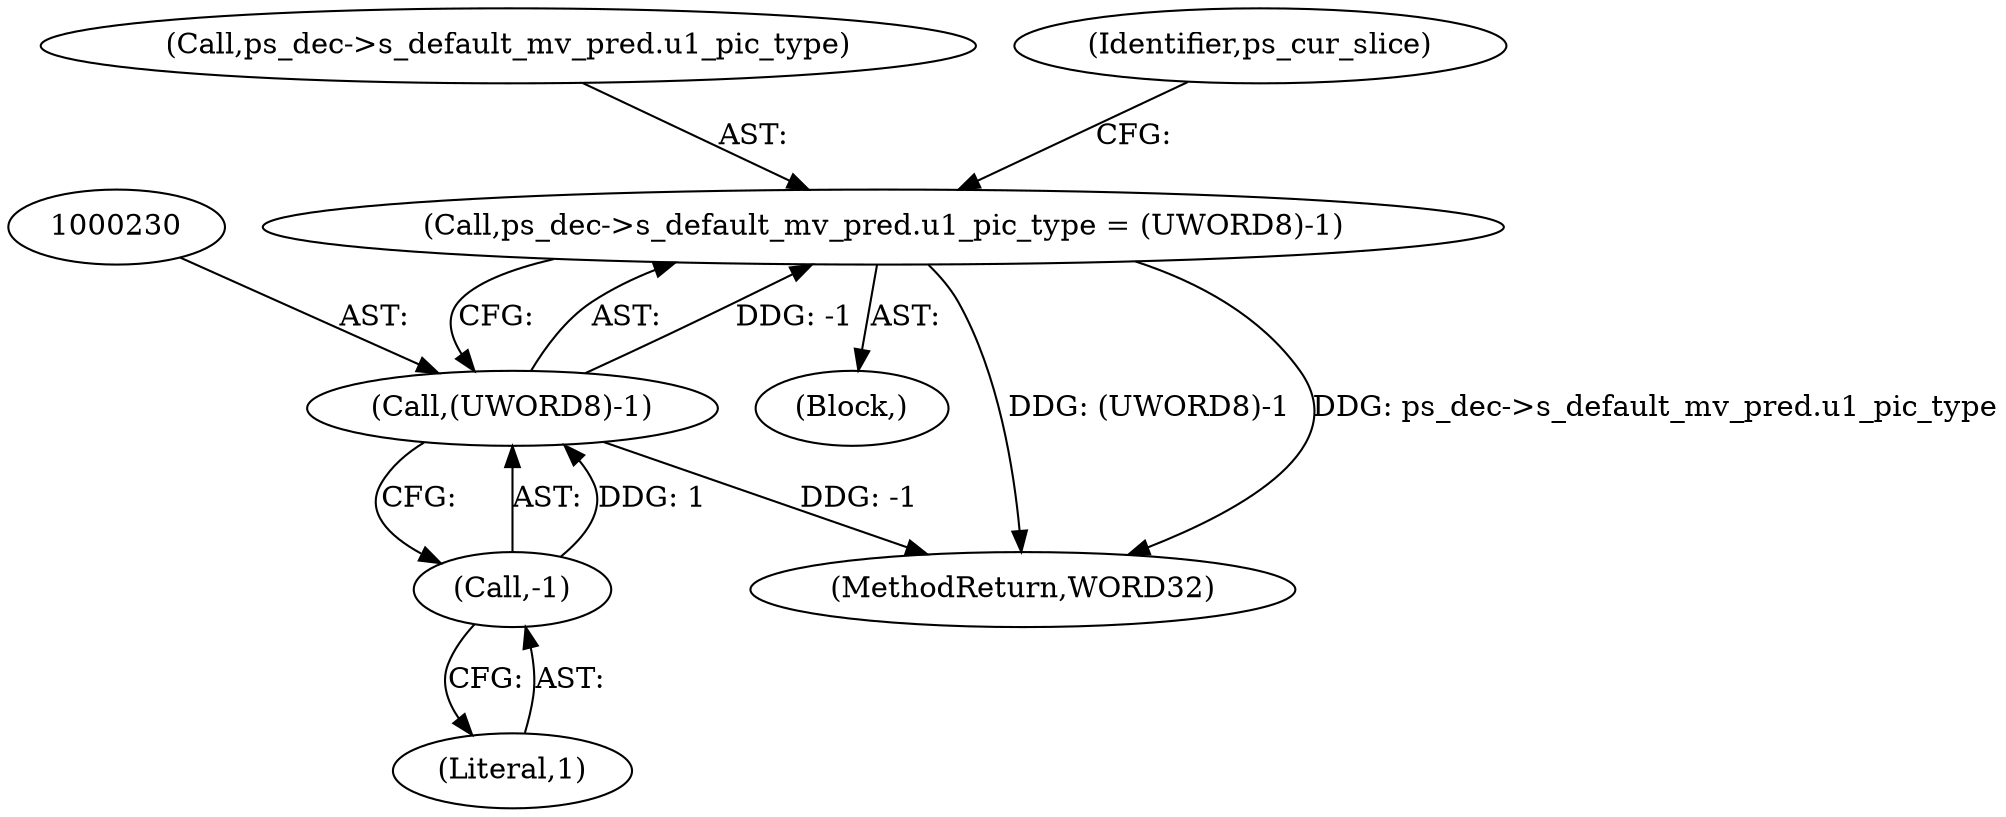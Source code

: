 digraph "0_Android_943323f1d9d3dd5c2634deb26cbe72343ca6b3db_2@pointer" {
"1000223" [label="(Call,ps_dec->s_default_mv_pred.u1_pic_type = (UWORD8)-1)"];
"1000229" [label="(Call,(UWORD8)-1)"];
"1000231" [label="(Call,-1)"];
"1000224" [label="(Call,ps_dec->s_default_mv_pred.u1_pic_type)"];
"1000170" [label="(Block,)"];
"1000229" [label="(Call,(UWORD8)-1)"];
"1000235" [label="(Identifier,ps_cur_slice)"];
"1000223" [label="(Call,ps_dec->s_default_mv_pred.u1_pic_type = (UWORD8)-1)"];
"1000231" [label="(Call,-1)"];
"1000232" [label="(Literal,1)"];
"1001025" [label="(MethodReturn,WORD32)"];
"1000223" -> "1000170"  [label="AST: "];
"1000223" -> "1000229"  [label="CFG: "];
"1000224" -> "1000223"  [label="AST: "];
"1000229" -> "1000223"  [label="AST: "];
"1000235" -> "1000223"  [label="CFG: "];
"1000223" -> "1001025"  [label="DDG: (UWORD8)-1"];
"1000223" -> "1001025"  [label="DDG: ps_dec->s_default_mv_pred.u1_pic_type"];
"1000229" -> "1000223"  [label="DDG: -1"];
"1000229" -> "1000231"  [label="CFG: "];
"1000230" -> "1000229"  [label="AST: "];
"1000231" -> "1000229"  [label="AST: "];
"1000229" -> "1001025"  [label="DDG: -1"];
"1000231" -> "1000229"  [label="DDG: 1"];
"1000231" -> "1000232"  [label="CFG: "];
"1000232" -> "1000231"  [label="AST: "];
}
